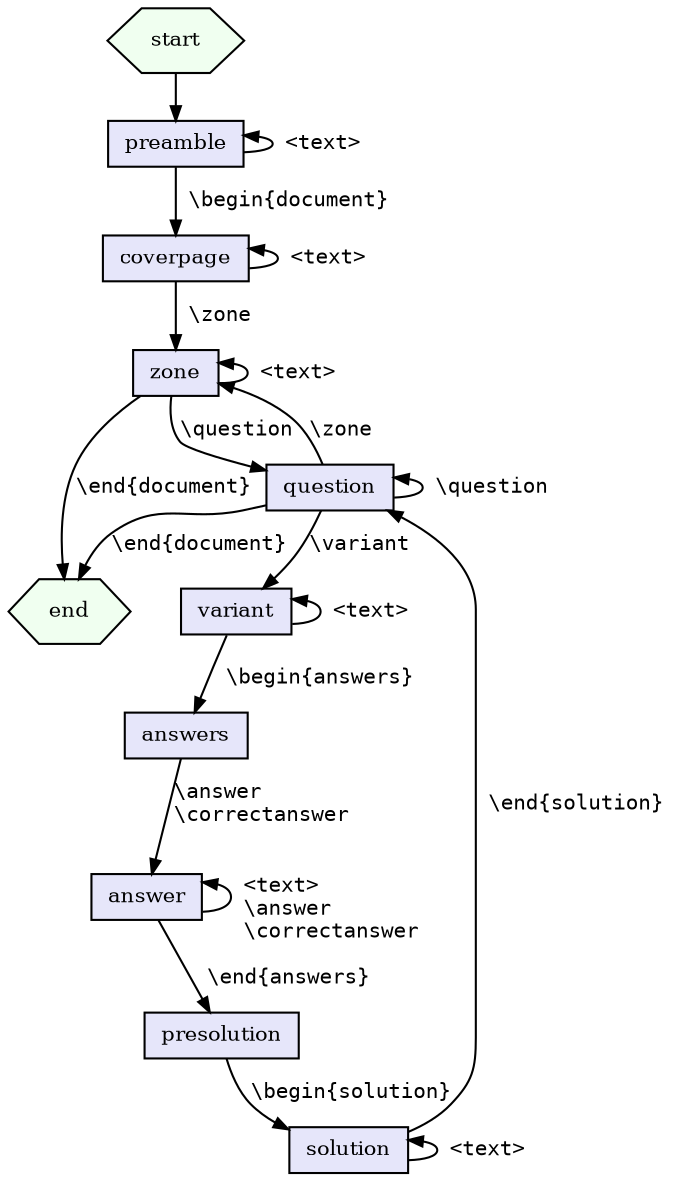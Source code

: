 digraph partmc_modules {
    rankdir = TB;
    node [fontsize=10, height=0.3, width=0.5];
    graph [nodesep=0.2, ranksep=0.3];
    edge [arrowsize=0.7, fontsize=10, fontname=Courier];

    start [shape=hexagon, style=filled, fillcolor=honeydew1];
    end [shape=hexagon, style=filled, fillcolor=honeydew1];

    preamble [shape=box, style=filled, fillcolor=lavender];
    coverpage [shape=box, style=filled, fillcolor=lavender];
    zone [shape=box, style=filled, fillcolor=lavender];
    question [shape=box, style=filled, fillcolor=lavender];
    variant [shape=box, style=filled, fillcolor=lavender];
    answers [shape=box, style=filled, fillcolor=lavender];
    answer [shape=box, style=filled, fillcolor=lavender];
    presolution [shape=box, style=filled, fillcolor=lavender];
    solution [shape=box, style=filled, fillcolor=lavender];

    start -> preamble
    preamble -> coverpage [label=" \\begin{document}"]
    preamble -> preamble [label=" <text>", dir=back]
    coverpage -> zone [label=" \\zone"]
    coverpage -> coverpage [label=" <text>", dir=back]
    zone -> question [label="\\question"]
    zone -> zone [label=" <text>", dir=back]
    zone -> end [label="\\end{document}"]
    question -> variant [label="\\variant"]
    question -> question [label=" \\question", dir=back]
    question -> zone [label="\\zone"]
    question -> end [label="\\end{document}"]
    variant -> answers [label=" \\begin{answers}   "]
    variant -> variant [label=" <text>", dir=back]
    answers -> answer [label="\\answer          \n\\correctanswer   "]
    answer -> presolution [label=" \\end{answers}"]
    answer -> answer [label="\n <text>        \n \\answer       \n \\correctanswer", dir=back]
    presolution -> solution [label="\\begin{solution}"]
    solution -> question [label=" \\end{solution}"]
    solution -> solution [label=" <text>", dir=back]
}
